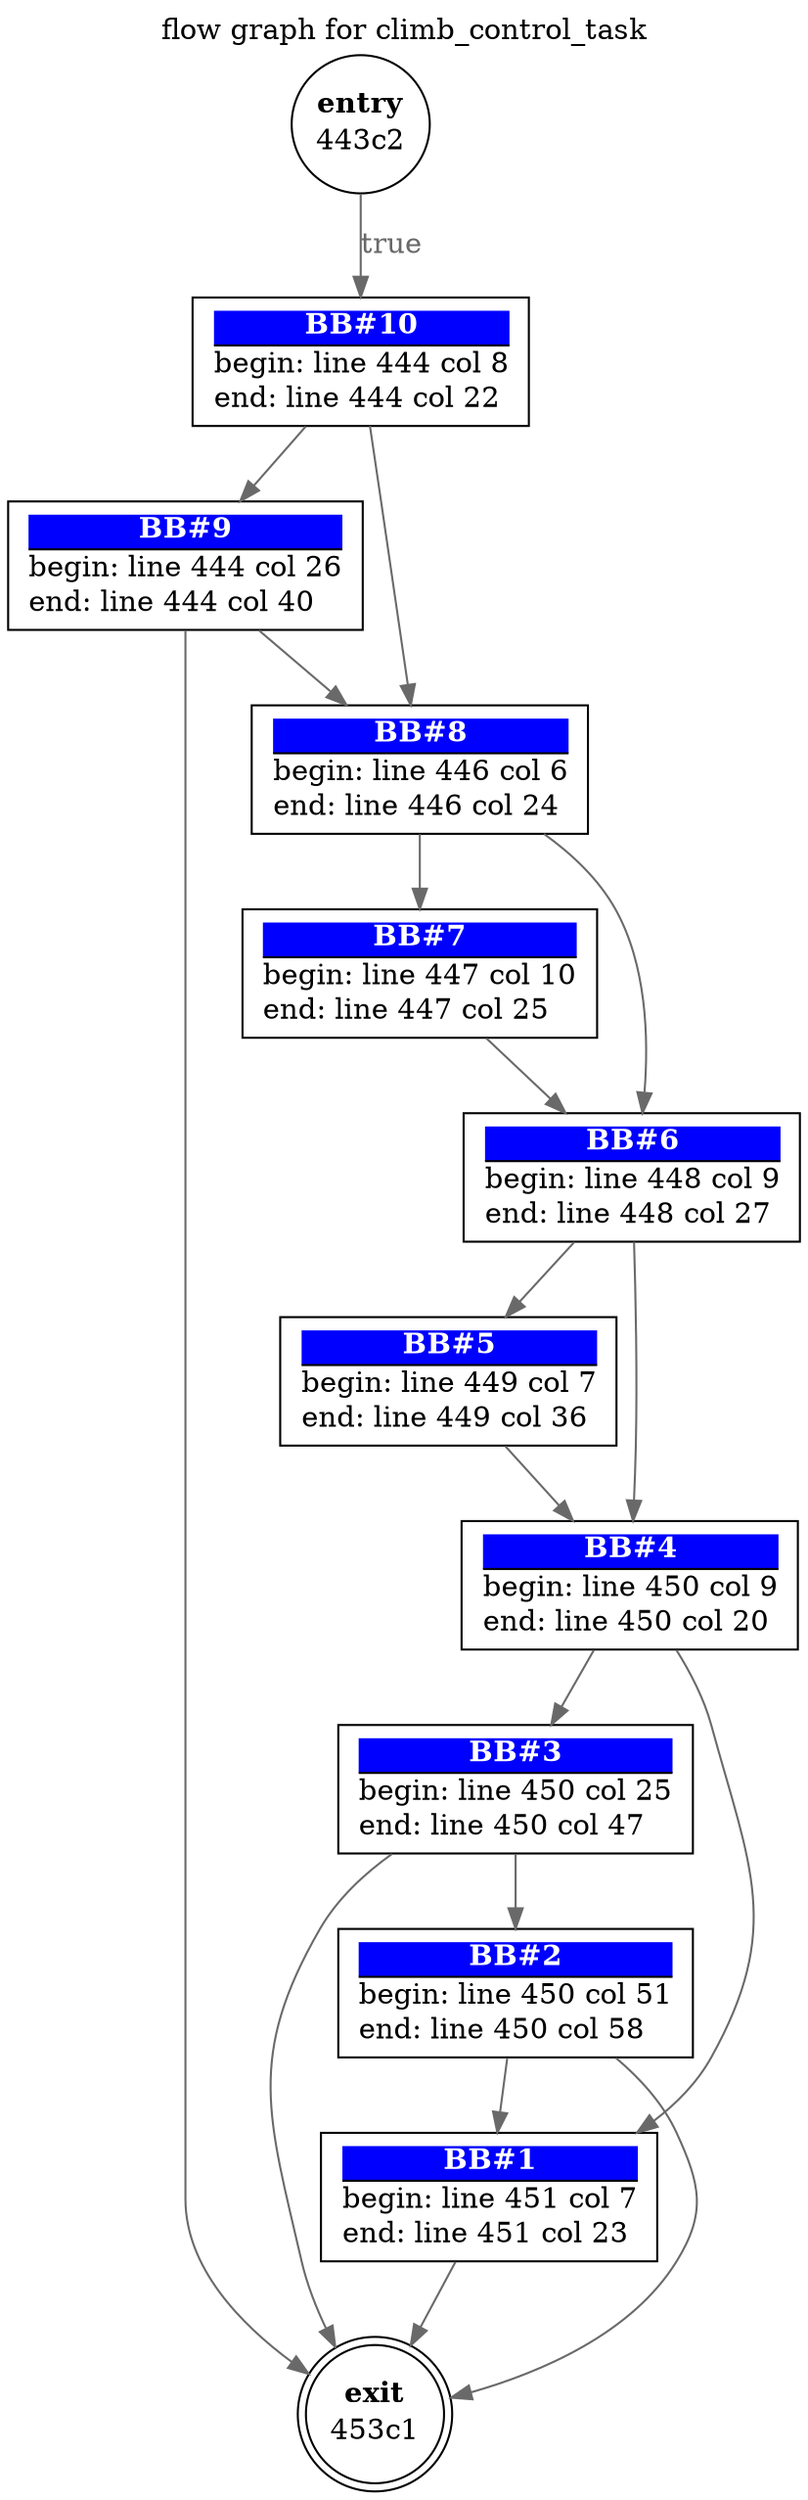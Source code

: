 digraph climbcontroltask{ 
  label="flow graph for climb_control_task"
  labelloc="t"
  0 [label=<<TABLE border="0" cellborder="0" cellpadding="0"><TR><TD border="0" bgcolor="#ffffff" sides="b"><FONT color="#000000"><B>exit</B></FONT></TD></TR><TR><TD>453c1</TD></TR></TABLE>>, shape=doublecircle, margin=0]
  1 [label=<<TABLE border="0" cellborder="0" cellpadding="0"><TR><TD border="1" bgcolor="#0000ff" sides="b"><FONT color="#ffffff"><B>BB#1</B></FONT></TD></TR><TR><TD align="left">begin: line 451 col 7</TD></TR><TR><TD align="left">end: line 451 col 23</TD></TR></TABLE>>, shape=box]
  1->0[label="" fontcolor=dimgray color=dimgray]
  2 [label=<<TABLE border="0" cellborder="0" cellpadding="0"><TR><TD border="1" bgcolor="#0000ff" sides="b"><FONT color="#ffffff"><B>BB#2</B></FONT></TD></TR><TR><TD align="left">begin: line 450 col 51</TD></TR><TR><TD align="left">end: line 450 col 58</TD></TR></TABLE>>, shape=box]
  2->1[label="" fontcolor=dimgray color=dimgray]
  2->0[label="" fontcolor=dimgray color=dimgray]
  3 [label=<<TABLE border="0" cellborder="0" cellpadding="0"><TR><TD border="1" bgcolor="#0000ff" sides="b"><FONT color="#ffffff"><B>BB#3</B></FONT></TD></TR><TR><TD align="left">begin: line 450 col 25</TD></TR><TR><TD align="left">end: line 450 col 47</TD></TR></TABLE>>, shape=box]
  3->2[label="" fontcolor=dimgray color=dimgray]
  3->0[label="" fontcolor=dimgray color=dimgray]
  4 [label=<<TABLE border="0" cellborder="0" cellpadding="0"><TR><TD border="1" bgcolor="#0000ff" sides="b"><FONT color="#ffffff"><B>BB#4</B></FONT></TD></TR><TR><TD align="left">begin: line 450 col 9</TD></TR><TR><TD align="left">end: line 450 col 20</TD></TR></TABLE>>, shape=box]
  4->1[label="" fontcolor=dimgray color=dimgray]
  4->3[label="" fontcolor=dimgray color=dimgray]
  5 [label=<<TABLE border="0" cellborder="0" cellpadding="0"><TR><TD border="1" bgcolor="#0000ff" sides="b"><FONT color="#ffffff"><B>BB#5</B></FONT></TD></TR><TR><TD align="left">begin: line 449 col 7</TD></TR><TR><TD align="left">end: line 449 col 36</TD></TR></TABLE>>, shape=box]
  5->4[label="" fontcolor=dimgray color=dimgray]
  6 [label=<<TABLE border="0" cellborder="0" cellpadding="0"><TR><TD border="1" bgcolor="#0000ff" sides="b"><FONT color="#ffffff"><B>BB#6</B></FONT></TD></TR><TR><TD align="left">begin: line 448 col 9</TD></TR><TR><TD align="left">end: line 448 col 27</TD></TR></TABLE>>, shape=box]
  6->5[label="" fontcolor=dimgray color=dimgray]
  6->4[label="" fontcolor=dimgray color=dimgray]
  7 [label=<<TABLE border="0" cellborder="0" cellpadding="0"><TR><TD border="1" bgcolor="#0000ff" sides="b"><FONT color="#ffffff"><B>BB#7</B></FONT></TD></TR><TR><TD align="left">begin: line 447 col 10</TD></TR><TR><TD align="left">end: line 447 col 25</TD></TR></TABLE>>, shape=box]
  7->6[label="" fontcolor=dimgray color=dimgray]
  8 [label=<<TABLE border="0" cellborder="0" cellpadding="0"><TR><TD border="1" bgcolor="#0000ff" sides="b"><FONT color="#ffffff"><B>BB#8</B></FONT></TD></TR><TR><TD align="left">begin: line 446 col 6</TD></TR><TR><TD align="left">end: line 446 col 24</TD></TR></TABLE>>, shape=box]
  8->7[label="" fontcolor=dimgray color=dimgray]
  8->6[label="" fontcolor=dimgray color=dimgray]
  9 [label=<<TABLE border="0" cellborder="0" cellpadding="0"><TR><TD border="1" bgcolor="#0000ff" sides="b"><FONT color="#ffffff"><B>BB#9</B></FONT></TD></TR><TR><TD align="left">begin: line 444 col 26</TD></TR><TR><TD align="left">end: line 444 col 40</TD></TR></TABLE>>, shape=box]
  9->8[label="" fontcolor=dimgray color=dimgray]
  9->0[label="" fontcolor=dimgray color=dimgray]
  10 [label=<<TABLE border="0" cellborder="0" cellpadding="0"><TR><TD border="1" bgcolor="#0000ff" sides="b"><FONT color="#ffffff"><B>BB#10</B></FONT></TD></TR><TR><TD align="left">begin: line 444 col 8</TD></TR><TR><TD align="left">end: line 444 col 22</TD></TR></TABLE>>, shape=box]
  10->8[label="" fontcolor=dimgray color=dimgray]
  10->9[label="" fontcolor=dimgray color=dimgray]
  11 [label=<<TABLE border="0" cellborder="0" cellpadding="0"><TR><TD border="0" bgcolor="#ffffff" sides="b"><FONT color="#000000"><B>entry</B></FONT></TD></TR><TR><TD>443c2</TD></TR></TABLE>>, shape=circle, margin=0]
  11->10[label="true" fontcolor=dimgray color=dimgray]
}
